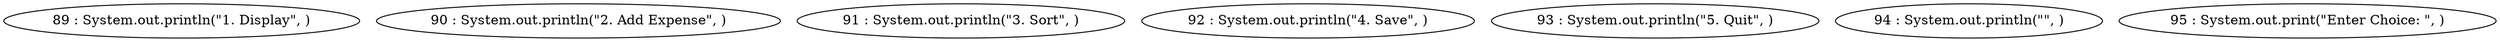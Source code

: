 digraph G {
"89 : System.out.println(\"1. Display\", )"
"90 : System.out.println(\"2. Add Expense\", )"
"91 : System.out.println(\"3. Sort\", )"
"92 : System.out.println(\"4. Save\", )"
"93 : System.out.println(\"5. Quit\", )"
"94 : System.out.println(\"\", )"
"95 : System.out.print(\"Enter Choice: \", )"
}
